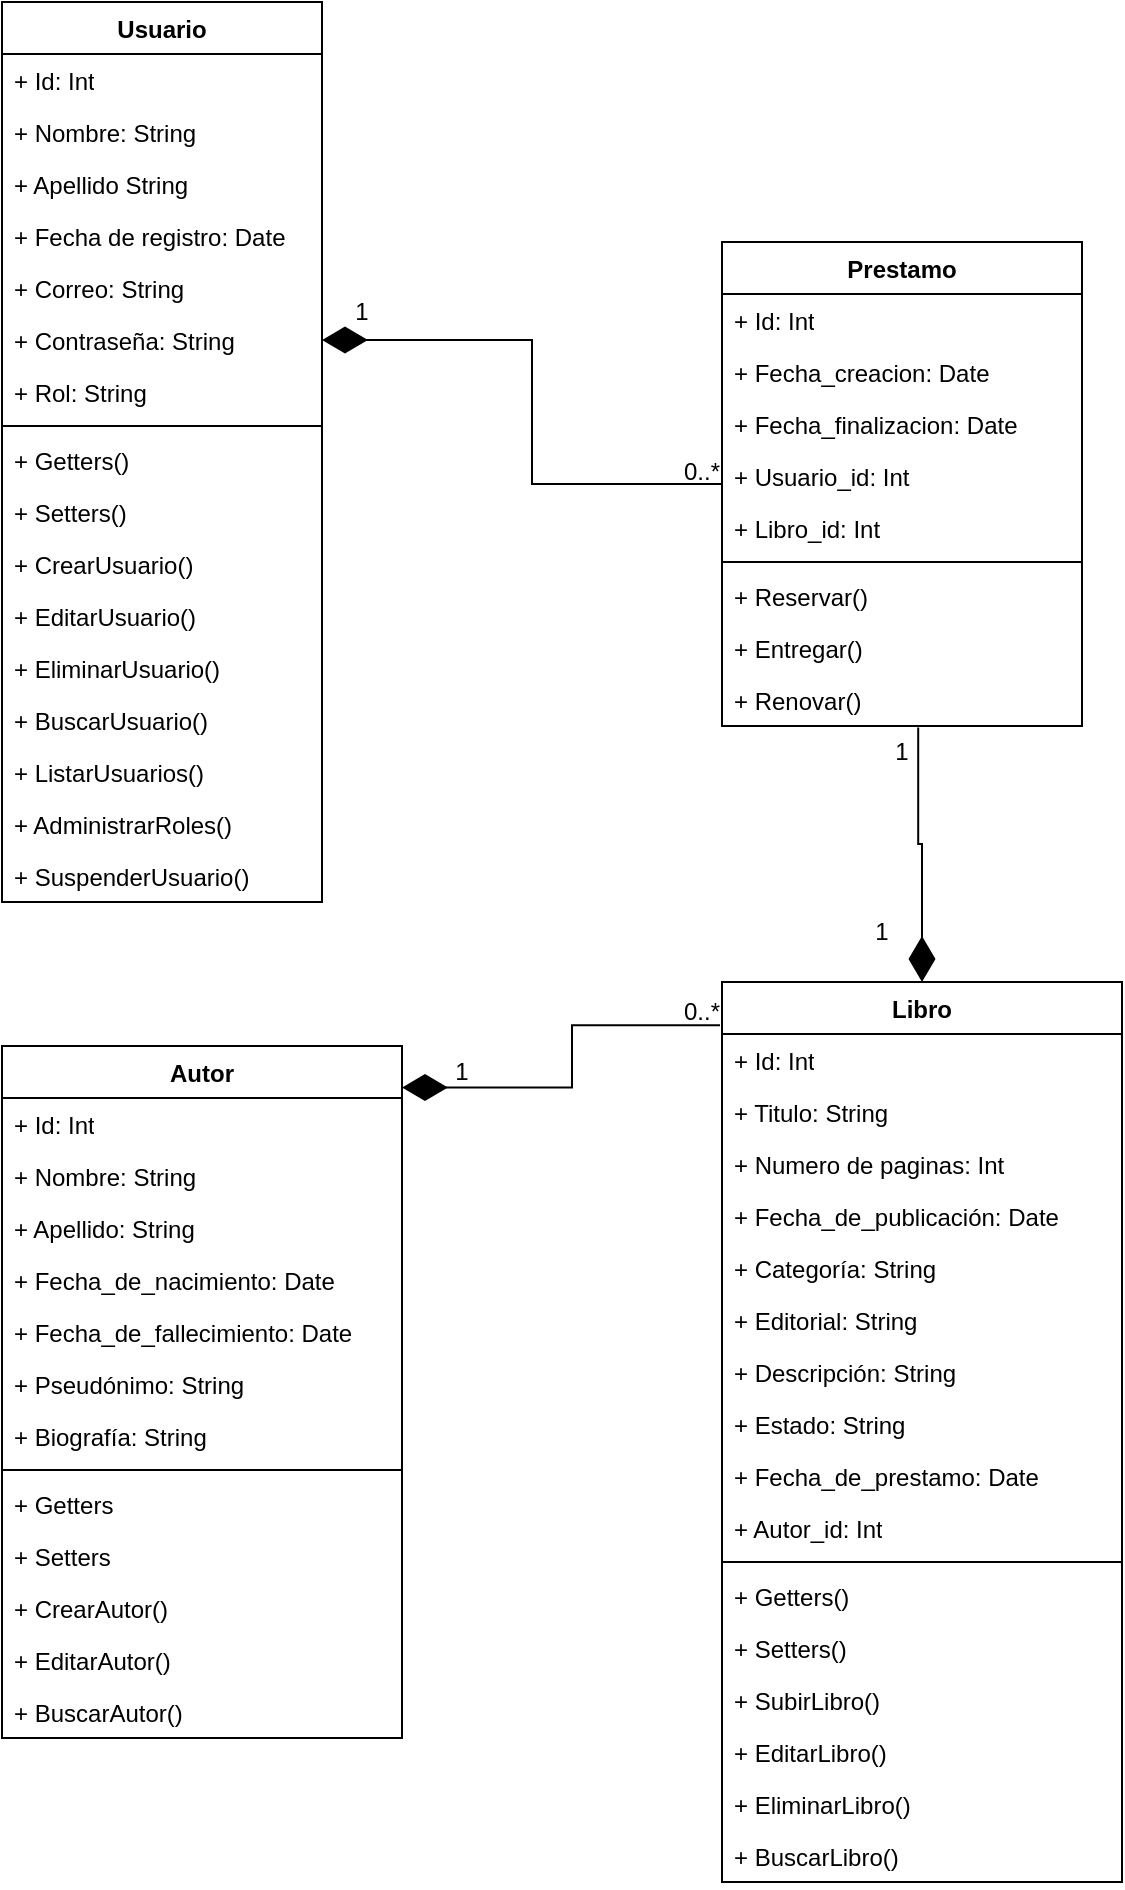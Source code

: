 <mxfile version="24.2.8" type="device">
  <diagram id="C5RBs43oDa-KdzZeNtuy" name="Page-1">
    <mxGraphModel dx="1100" dy="635" grid="1" gridSize="10" guides="1" tooltips="1" connect="1" arrows="1" fold="1" page="1" pageScale="1" pageWidth="827" pageHeight="1169" math="0" shadow="0">
      <root>
        <mxCell id="WIyWlLk6GJQsqaUBKTNV-0" />
        <mxCell id="WIyWlLk6GJQsqaUBKTNV-1" parent="WIyWlLk6GJQsqaUBKTNV-0" />
        <mxCell id="soJJ_sp8PzKhSTQay1jE-0" value="Libro" style="swimlane;fontStyle=1;align=center;verticalAlign=top;childLayout=stackLayout;horizontal=1;startSize=26;horizontalStack=0;resizeParent=1;resizeParentMax=0;resizeLast=0;collapsible=1;marginBottom=0;whiteSpace=wrap;html=1;" parent="WIyWlLk6GJQsqaUBKTNV-1" vertex="1">
          <mxGeometry x="510" y="520" width="200" height="450" as="geometry" />
        </mxCell>
        <mxCell id="soJJ_sp8PzKhSTQay1jE-1" value="+ Id: Int" style="text;strokeColor=none;fillColor=none;align=left;verticalAlign=top;spacingLeft=4;spacingRight=4;overflow=hidden;rotatable=0;points=[[0,0.5],[1,0.5]];portConstraint=eastwest;whiteSpace=wrap;html=1;" parent="soJJ_sp8PzKhSTQay1jE-0" vertex="1">
          <mxGeometry y="26" width="200" height="26" as="geometry" />
        </mxCell>
        <mxCell id="soJJ_sp8PzKhSTQay1jE-8" value="+ Titulo: String" style="text;strokeColor=none;fillColor=none;align=left;verticalAlign=top;spacingLeft=4;spacingRight=4;overflow=hidden;rotatable=0;points=[[0,0.5],[1,0.5]];portConstraint=eastwest;whiteSpace=wrap;html=1;" parent="soJJ_sp8PzKhSTQay1jE-0" vertex="1">
          <mxGeometry y="52" width="200" height="26" as="geometry" />
        </mxCell>
        <mxCell id="soJJ_sp8PzKhSTQay1jE-9" value="+ Numero de paginas: Int" style="text;strokeColor=none;fillColor=none;align=left;verticalAlign=top;spacingLeft=4;spacingRight=4;overflow=hidden;rotatable=0;points=[[0,0.5],[1,0.5]];portConstraint=eastwest;whiteSpace=wrap;html=1;" parent="soJJ_sp8PzKhSTQay1jE-0" vertex="1">
          <mxGeometry y="78" width="200" height="26" as="geometry" />
        </mxCell>
        <mxCell id="soJJ_sp8PzKhSTQay1jE-11" value="+ Fecha_de_publicación: Date" style="text;strokeColor=none;fillColor=none;align=left;verticalAlign=top;spacingLeft=4;spacingRight=4;overflow=hidden;rotatable=0;points=[[0,0.5],[1,0.5]];portConstraint=eastwest;whiteSpace=wrap;html=1;" parent="soJJ_sp8PzKhSTQay1jE-0" vertex="1">
          <mxGeometry y="104" width="200" height="26" as="geometry" />
        </mxCell>
        <mxCell id="soJJ_sp8PzKhSTQay1jE-12" value="+ Categoría: String" style="text;strokeColor=none;fillColor=none;align=left;verticalAlign=top;spacingLeft=4;spacingRight=4;overflow=hidden;rotatable=0;points=[[0,0.5],[1,0.5]];portConstraint=eastwest;whiteSpace=wrap;html=1;" parent="soJJ_sp8PzKhSTQay1jE-0" vertex="1">
          <mxGeometry y="130" width="200" height="26" as="geometry" />
        </mxCell>
        <mxCell id="soJJ_sp8PzKhSTQay1jE-16" value="+ Editorial: String" style="text;strokeColor=none;fillColor=none;align=left;verticalAlign=top;spacingLeft=4;spacingRight=4;overflow=hidden;rotatable=0;points=[[0,0.5],[1,0.5]];portConstraint=eastwest;whiteSpace=wrap;html=1;" parent="soJJ_sp8PzKhSTQay1jE-0" vertex="1">
          <mxGeometry y="156" width="200" height="26" as="geometry" />
        </mxCell>
        <mxCell id="soJJ_sp8PzKhSTQay1jE-26" value="+ Descripción: String" style="text;strokeColor=none;fillColor=none;align=left;verticalAlign=top;spacingLeft=4;spacingRight=4;overflow=hidden;rotatable=0;points=[[0,0.5],[1,0.5]];portConstraint=eastwest;whiteSpace=wrap;html=1;" parent="soJJ_sp8PzKhSTQay1jE-0" vertex="1">
          <mxGeometry y="182" width="200" height="26" as="geometry" />
        </mxCell>
        <mxCell id="ppsFmQUHcT1ujf4E3q2L-0" value="+ Estado: String" style="text;strokeColor=none;fillColor=none;align=left;verticalAlign=top;spacingLeft=4;spacingRight=4;overflow=hidden;rotatable=0;points=[[0,0.5],[1,0.5]];portConstraint=eastwest;whiteSpace=wrap;html=1;" parent="soJJ_sp8PzKhSTQay1jE-0" vertex="1">
          <mxGeometry y="208" width="200" height="26" as="geometry" />
        </mxCell>
        <mxCell id="ppsFmQUHcT1ujf4E3q2L-1" value="+ Fecha_de_prestamo: Date" style="text;strokeColor=none;fillColor=none;align=left;verticalAlign=top;spacingLeft=4;spacingRight=4;overflow=hidden;rotatable=0;points=[[0,0.5],[1,0.5]];portConstraint=eastwest;whiteSpace=wrap;html=1;" parent="soJJ_sp8PzKhSTQay1jE-0" vertex="1">
          <mxGeometry y="234" width="200" height="26" as="geometry" />
        </mxCell>
        <mxCell id="soJJ_sp8PzKhSTQay1jE-27" value="+ Autor_id: Int" style="text;strokeColor=none;fillColor=none;align=left;verticalAlign=top;spacingLeft=4;spacingRight=4;overflow=hidden;rotatable=0;points=[[0,0.5],[1,0.5]];portConstraint=eastwest;whiteSpace=wrap;html=1;" parent="soJJ_sp8PzKhSTQay1jE-0" vertex="1">
          <mxGeometry y="260" width="200" height="26" as="geometry" />
        </mxCell>
        <mxCell id="soJJ_sp8PzKhSTQay1jE-2" value="" style="line;strokeWidth=1;fillColor=none;align=left;verticalAlign=middle;spacingTop=-1;spacingLeft=3;spacingRight=3;rotatable=0;labelPosition=right;points=[];portConstraint=eastwest;strokeColor=inherit;" parent="soJJ_sp8PzKhSTQay1jE-0" vertex="1">
          <mxGeometry y="286" width="200" height="8" as="geometry" />
        </mxCell>
        <mxCell id="soJJ_sp8PzKhSTQay1jE-3" value="+ Getters()" style="text;strokeColor=none;fillColor=none;align=left;verticalAlign=top;spacingLeft=4;spacingRight=4;overflow=hidden;rotatable=0;points=[[0,0.5],[1,0.5]];portConstraint=eastwest;whiteSpace=wrap;html=1;" parent="soJJ_sp8PzKhSTQay1jE-0" vertex="1">
          <mxGeometry y="294" width="200" height="26" as="geometry" />
        </mxCell>
        <mxCell id="soJJ_sp8PzKhSTQay1jE-34" value="+ Setters()" style="text;strokeColor=none;fillColor=none;align=left;verticalAlign=top;spacingLeft=4;spacingRight=4;overflow=hidden;rotatable=0;points=[[0,0.5],[1,0.5]];portConstraint=eastwest;whiteSpace=wrap;html=1;" parent="soJJ_sp8PzKhSTQay1jE-0" vertex="1">
          <mxGeometry y="320" width="200" height="26" as="geometry" />
        </mxCell>
        <mxCell id="UDMk0cojr8aPKFHDhhnW-9" value="+ SubirLibro()" style="text;strokeColor=none;fillColor=none;align=left;verticalAlign=top;spacingLeft=4;spacingRight=4;overflow=hidden;rotatable=0;points=[[0,0.5],[1,0.5]];portConstraint=eastwest;whiteSpace=wrap;html=1;" vertex="1" parent="soJJ_sp8PzKhSTQay1jE-0">
          <mxGeometry y="346" width="200" height="26" as="geometry" />
        </mxCell>
        <mxCell id="UDMk0cojr8aPKFHDhhnW-10" value="+ EditarLibro()" style="text;strokeColor=none;fillColor=none;align=left;verticalAlign=top;spacingLeft=4;spacingRight=4;overflow=hidden;rotatable=0;points=[[0,0.5],[1,0.5]];portConstraint=eastwest;whiteSpace=wrap;html=1;" vertex="1" parent="soJJ_sp8PzKhSTQay1jE-0">
          <mxGeometry y="372" width="200" height="26" as="geometry" />
        </mxCell>
        <mxCell id="UDMk0cojr8aPKFHDhhnW-11" value="+ EliminarLibro()" style="text;strokeColor=none;fillColor=none;align=left;verticalAlign=top;spacingLeft=4;spacingRight=4;overflow=hidden;rotatable=0;points=[[0,0.5],[1,0.5]];portConstraint=eastwest;whiteSpace=wrap;html=1;" vertex="1" parent="soJJ_sp8PzKhSTQay1jE-0">
          <mxGeometry y="398" width="200" height="26" as="geometry" />
        </mxCell>
        <mxCell id="UDMk0cojr8aPKFHDhhnW-12" value="+ BuscarLibro()" style="text;strokeColor=none;fillColor=none;align=left;verticalAlign=top;spacingLeft=4;spacingRight=4;overflow=hidden;rotatable=0;points=[[0,0.5],[1,0.5]];portConstraint=eastwest;whiteSpace=wrap;html=1;" vertex="1" parent="soJJ_sp8PzKhSTQay1jE-0">
          <mxGeometry y="424" width="200" height="26" as="geometry" />
        </mxCell>
        <mxCell id="soJJ_sp8PzKhSTQay1jE-4" value="Autor&lt;div&gt;&lt;br&gt;&lt;/div&gt;" style="swimlane;fontStyle=1;align=center;verticalAlign=top;childLayout=stackLayout;horizontal=1;startSize=26;horizontalStack=0;resizeParent=1;resizeParentMax=0;resizeLast=0;collapsible=1;marginBottom=0;whiteSpace=wrap;html=1;" parent="WIyWlLk6GJQsqaUBKTNV-1" vertex="1">
          <mxGeometry x="150" y="552" width="200" height="346" as="geometry" />
        </mxCell>
        <mxCell id="soJJ_sp8PzKhSTQay1jE-5" value="+ Id: Int" style="text;strokeColor=none;fillColor=none;align=left;verticalAlign=top;spacingLeft=4;spacingRight=4;overflow=hidden;rotatable=0;points=[[0,0.5],[1,0.5]];portConstraint=eastwest;whiteSpace=wrap;html=1;" parent="soJJ_sp8PzKhSTQay1jE-4" vertex="1">
          <mxGeometry y="26" width="200" height="26" as="geometry" />
        </mxCell>
        <mxCell id="soJJ_sp8PzKhSTQay1jE-14" value="+ Nombre: String&lt;div&gt;&lt;br&gt;&lt;/div&gt;" style="text;strokeColor=none;fillColor=none;align=left;verticalAlign=top;spacingLeft=4;spacingRight=4;overflow=hidden;rotatable=0;points=[[0,0.5],[1,0.5]];portConstraint=eastwest;whiteSpace=wrap;html=1;" parent="soJJ_sp8PzKhSTQay1jE-4" vertex="1">
          <mxGeometry y="52" width="200" height="26" as="geometry" />
        </mxCell>
        <mxCell id="soJJ_sp8PzKhSTQay1jE-13" value="+ Apellido: String" style="text;strokeColor=none;fillColor=none;align=left;verticalAlign=top;spacingLeft=4;spacingRight=4;overflow=hidden;rotatable=0;points=[[0,0.5],[1,0.5]];portConstraint=eastwest;whiteSpace=wrap;html=1;" parent="soJJ_sp8PzKhSTQay1jE-4" vertex="1">
          <mxGeometry y="78" width="200" height="26" as="geometry" />
        </mxCell>
        <mxCell id="soJJ_sp8PzKhSTQay1jE-29" value="+ Fecha_de_nacimiento: Date" style="text;strokeColor=none;fillColor=none;align=left;verticalAlign=top;spacingLeft=4;spacingRight=4;overflow=hidden;rotatable=0;points=[[0,0.5],[1,0.5]];portConstraint=eastwest;whiteSpace=wrap;html=1;" parent="soJJ_sp8PzKhSTQay1jE-4" vertex="1">
          <mxGeometry y="104" width="200" height="26" as="geometry" />
        </mxCell>
        <mxCell id="soJJ_sp8PzKhSTQay1jE-30" value="+ Fecha_de_fallecimiento: Date" style="text;strokeColor=none;fillColor=none;align=left;verticalAlign=top;spacingLeft=4;spacingRight=4;overflow=hidden;rotatable=0;points=[[0,0.5],[1,0.5]];portConstraint=eastwest;whiteSpace=wrap;html=1;" parent="soJJ_sp8PzKhSTQay1jE-4" vertex="1">
          <mxGeometry y="130" width="200" height="26" as="geometry" />
        </mxCell>
        <mxCell id="soJJ_sp8PzKhSTQay1jE-15" value="+ Pseudónimo: String" style="text;strokeColor=none;fillColor=none;align=left;verticalAlign=top;spacingLeft=4;spacingRight=4;overflow=hidden;rotatable=0;points=[[0,0.5],[1,0.5]];portConstraint=eastwest;whiteSpace=wrap;html=1;" parent="soJJ_sp8PzKhSTQay1jE-4" vertex="1">
          <mxGeometry y="156" width="200" height="26" as="geometry" />
        </mxCell>
        <mxCell id="soJJ_sp8PzKhSTQay1jE-28" value="+ Biografía: String" style="text;strokeColor=none;fillColor=none;align=left;verticalAlign=top;spacingLeft=4;spacingRight=4;overflow=hidden;rotatable=0;points=[[0,0.5],[1,0.5]];portConstraint=eastwest;whiteSpace=wrap;html=1;" parent="soJJ_sp8PzKhSTQay1jE-4" vertex="1">
          <mxGeometry y="182" width="200" height="26" as="geometry" />
        </mxCell>
        <mxCell id="soJJ_sp8PzKhSTQay1jE-6" value="" style="line;strokeWidth=1;fillColor=none;align=left;verticalAlign=middle;spacingTop=-1;spacingLeft=3;spacingRight=3;rotatable=0;labelPosition=right;points=[];portConstraint=eastwest;strokeColor=inherit;" parent="soJJ_sp8PzKhSTQay1jE-4" vertex="1">
          <mxGeometry y="208" width="200" height="8" as="geometry" />
        </mxCell>
        <mxCell id="soJJ_sp8PzKhSTQay1jE-7" value="+ Getters" style="text;strokeColor=none;fillColor=none;align=left;verticalAlign=top;spacingLeft=4;spacingRight=4;overflow=hidden;rotatable=0;points=[[0,0.5],[1,0.5]];portConstraint=eastwest;whiteSpace=wrap;html=1;" parent="soJJ_sp8PzKhSTQay1jE-4" vertex="1">
          <mxGeometry y="216" width="200" height="26" as="geometry" />
        </mxCell>
        <mxCell id="soJJ_sp8PzKhSTQay1jE-31" value="+ Setters" style="text;strokeColor=none;fillColor=none;align=left;verticalAlign=top;spacingLeft=4;spacingRight=4;overflow=hidden;rotatable=0;points=[[0,0.5],[1,0.5]];portConstraint=eastwest;whiteSpace=wrap;html=1;" parent="soJJ_sp8PzKhSTQay1jE-4" vertex="1">
          <mxGeometry y="242" width="200" height="26" as="geometry" />
        </mxCell>
        <mxCell id="UDMk0cojr8aPKFHDhhnW-0" value="+ CrearAutor()" style="text;strokeColor=none;fillColor=none;align=left;verticalAlign=top;spacingLeft=4;spacingRight=4;overflow=hidden;rotatable=0;points=[[0,0.5],[1,0.5]];portConstraint=eastwest;whiteSpace=wrap;html=1;" vertex="1" parent="soJJ_sp8PzKhSTQay1jE-4">
          <mxGeometry y="268" width="200" height="26" as="geometry" />
        </mxCell>
        <mxCell id="UDMk0cojr8aPKFHDhhnW-1" value="+ EditarAutor()" style="text;strokeColor=none;fillColor=none;align=left;verticalAlign=top;spacingLeft=4;spacingRight=4;overflow=hidden;rotatable=0;points=[[0,0.5],[1,0.5]];portConstraint=eastwest;whiteSpace=wrap;html=1;" vertex="1" parent="soJJ_sp8PzKhSTQay1jE-4">
          <mxGeometry y="294" width="200" height="26" as="geometry" />
        </mxCell>
        <mxCell id="UDMk0cojr8aPKFHDhhnW-3" value="+ BuscarAutor()" style="text;strokeColor=none;fillColor=none;align=left;verticalAlign=top;spacingLeft=4;spacingRight=4;overflow=hidden;rotatable=0;points=[[0,0.5],[1,0.5]];portConstraint=eastwest;whiteSpace=wrap;html=1;" vertex="1" parent="soJJ_sp8PzKhSTQay1jE-4">
          <mxGeometry y="320" width="200" height="26" as="geometry" />
        </mxCell>
        <mxCell id="soJJ_sp8PzKhSTQay1jE-10" style="edgeStyle=orthogonalEdgeStyle;rounded=0;orthogonalLoop=1;jettySize=auto;html=1;entryX=1;entryY=0.06;entryDx=0;entryDy=0;endArrow=diamondThin;endFill=1;startSize=6;endSize=20;entryPerimeter=0;exitX=-0.005;exitY=0.048;exitDx=0;exitDy=0;exitPerimeter=0;labelPosition=center;verticalLabelPosition=top;align=center;verticalAlign=bottom;" parent="WIyWlLk6GJQsqaUBKTNV-1" source="soJJ_sp8PzKhSTQay1jE-0" target="soJJ_sp8PzKhSTQay1jE-4" edge="1">
          <mxGeometry relative="1" as="geometry">
            <mxPoint x="370" y="121" as="targetPoint" />
            <mxPoint x="570" y="564" as="sourcePoint" />
          </mxGeometry>
        </mxCell>
        <mxCell id="UDMk0cojr8aPKFHDhhnW-19" style="edgeStyle=orthogonalEdgeStyle;rounded=0;orthogonalLoop=1;jettySize=auto;html=1;entryX=1;entryY=0.5;entryDx=0;entryDy=0;endArrow=diamondThin;endFill=1;endSize=20;" edge="1" parent="WIyWlLk6GJQsqaUBKTNV-1" source="soJJ_sp8PzKhSTQay1jE-37" target="soJJ_sp8PzKhSTQay1jE-66">
          <mxGeometry relative="1" as="geometry" />
        </mxCell>
        <mxCell id="soJJ_sp8PzKhSTQay1jE-37" value="Prestamo" style="swimlane;fontStyle=1;align=center;verticalAlign=top;childLayout=stackLayout;horizontal=1;startSize=26;horizontalStack=0;resizeParent=1;resizeParentMax=0;resizeLast=0;collapsible=1;marginBottom=0;whiteSpace=wrap;html=1;" parent="WIyWlLk6GJQsqaUBKTNV-1" vertex="1">
          <mxGeometry x="510" y="150" width="180" height="242" as="geometry" />
        </mxCell>
        <mxCell id="soJJ_sp8PzKhSTQay1jE-56" value="&lt;div&gt;+ Id: Int&lt;/div&gt;" style="text;strokeColor=none;fillColor=none;align=left;verticalAlign=top;spacingLeft=4;spacingRight=4;overflow=hidden;rotatable=0;points=[[0,0.5],[1,0.5]];portConstraint=eastwest;whiteSpace=wrap;html=1;" parent="soJJ_sp8PzKhSTQay1jE-37" vertex="1">
          <mxGeometry y="26" width="180" height="26" as="geometry" />
        </mxCell>
        <mxCell id="UDMk0cojr8aPKFHDhhnW-15" value="+ Fecha_creacion: Date" style="text;strokeColor=none;fillColor=none;align=left;verticalAlign=top;spacingLeft=4;spacingRight=4;overflow=hidden;rotatable=0;points=[[0,0.5],[1,0.5]];portConstraint=eastwest;whiteSpace=wrap;html=1;" vertex="1" parent="soJJ_sp8PzKhSTQay1jE-37">
          <mxGeometry y="52" width="180" height="26" as="geometry" />
        </mxCell>
        <mxCell id="UDMk0cojr8aPKFHDhhnW-16" value="+ Fecha_finalizacion: Date" style="text;strokeColor=none;fillColor=none;align=left;verticalAlign=top;spacingLeft=4;spacingRight=4;overflow=hidden;rotatable=0;points=[[0,0.5],[1,0.5]];portConstraint=eastwest;whiteSpace=wrap;html=1;" vertex="1" parent="soJJ_sp8PzKhSTQay1jE-37">
          <mxGeometry y="78" width="180" height="26" as="geometry" />
        </mxCell>
        <mxCell id="UDMk0cojr8aPKFHDhhnW-17" value="+ Usuario_id: Int" style="text;strokeColor=none;fillColor=none;align=left;verticalAlign=top;spacingLeft=4;spacingRight=4;overflow=hidden;rotatable=0;points=[[0,0.5],[1,0.5]];portConstraint=eastwest;whiteSpace=wrap;html=1;" vertex="1" parent="soJJ_sp8PzKhSTQay1jE-37">
          <mxGeometry y="104" width="180" height="26" as="geometry" />
        </mxCell>
        <mxCell id="UDMk0cojr8aPKFHDhhnW-18" value="+ Libro_id: Int" style="text;strokeColor=none;fillColor=none;align=left;verticalAlign=top;spacingLeft=4;spacingRight=4;overflow=hidden;rotatable=0;points=[[0,0.5],[1,0.5]];portConstraint=eastwest;whiteSpace=wrap;html=1;" vertex="1" parent="soJJ_sp8PzKhSTQay1jE-37">
          <mxGeometry y="130" width="180" height="26" as="geometry" />
        </mxCell>
        <mxCell id="soJJ_sp8PzKhSTQay1jE-39" value="" style="line;strokeWidth=1;fillColor=none;align=left;verticalAlign=middle;spacingTop=-1;spacingLeft=3;spacingRight=3;rotatable=0;labelPosition=right;points=[];portConstraint=eastwest;strokeColor=inherit;" parent="soJJ_sp8PzKhSTQay1jE-37" vertex="1">
          <mxGeometry y="156" width="180" height="8" as="geometry" />
        </mxCell>
        <mxCell id="soJJ_sp8PzKhSTQay1jE-40" value="+ Reservar()" style="text;strokeColor=none;fillColor=none;align=left;verticalAlign=top;spacingLeft=4;spacingRight=4;overflow=hidden;rotatable=0;points=[[0,0.5],[1,0.5]];portConstraint=eastwest;whiteSpace=wrap;html=1;" parent="soJJ_sp8PzKhSTQay1jE-37" vertex="1">
          <mxGeometry y="164" width="180" height="26" as="geometry" />
        </mxCell>
        <mxCell id="soJJ_sp8PzKhSTQay1jE-75" value="+ Entregar()" style="text;strokeColor=none;fillColor=none;align=left;verticalAlign=top;spacingLeft=4;spacingRight=4;overflow=hidden;rotatable=0;points=[[0,0.5],[1,0.5]];portConstraint=eastwest;whiteSpace=wrap;html=1;" parent="soJJ_sp8PzKhSTQay1jE-37" vertex="1">
          <mxGeometry y="190" width="180" height="26" as="geometry" />
        </mxCell>
        <mxCell id="soJJ_sp8PzKhSTQay1jE-80" value="+ Renovar()" style="text;strokeColor=none;fillColor=none;align=left;verticalAlign=top;spacingLeft=4;spacingRight=4;overflow=hidden;rotatable=0;points=[[0,0.5],[1,0.5]];portConstraint=eastwest;whiteSpace=wrap;html=1;" parent="soJJ_sp8PzKhSTQay1jE-37" vertex="1">
          <mxGeometry y="216" width="180" height="26" as="geometry" />
        </mxCell>
        <mxCell id="soJJ_sp8PzKhSTQay1jE-58" value="Usuario" style="swimlane;fontStyle=1;align=center;verticalAlign=top;childLayout=stackLayout;horizontal=1;startSize=26;horizontalStack=0;resizeParent=1;resizeParentMax=0;resizeLast=0;collapsible=1;marginBottom=0;whiteSpace=wrap;html=1;" parent="WIyWlLk6GJQsqaUBKTNV-1" vertex="1">
          <mxGeometry x="150" y="30" width="160" height="450" as="geometry" />
        </mxCell>
        <mxCell id="soJJ_sp8PzKhSTQay1jE-59" value="+ Id: Int" style="text;strokeColor=none;fillColor=none;align=left;verticalAlign=top;spacingLeft=4;spacingRight=4;overflow=hidden;rotatable=0;points=[[0,0.5],[1,0.5]];portConstraint=eastwest;whiteSpace=wrap;html=1;" parent="soJJ_sp8PzKhSTQay1jE-58" vertex="1">
          <mxGeometry y="26" width="160" height="26" as="geometry" />
        </mxCell>
        <mxCell id="soJJ_sp8PzKhSTQay1jE-64" value="+ Nombre: String" style="text;strokeColor=none;fillColor=none;align=left;verticalAlign=top;spacingLeft=4;spacingRight=4;overflow=hidden;rotatable=0;points=[[0,0.5],[1,0.5]];portConstraint=eastwest;whiteSpace=wrap;html=1;" parent="soJJ_sp8PzKhSTQay1jE-58" vertex="1">
          <mxGeometry y="52" width="160" height="26" as="geometry" />
        </mxCell>
        <mxCell id="soJJ_sp8PzKhSTQay1jE-62" value="+ Apellido String" style="text;strokeColor=none;fillColor=none;align=left;verticalAlign=top;spacingLeft=4;spacingRight=4;overflow=hidden;rotatable=0;points=[[0,0.5],[1,0.5]];portConstraint=eastwest;whiteSpace=wrap;html=1;" parent="soJJ_sp8PzKhSTQay1jE-58" vertex="1">
          <mxGeometry y="78" width="160" height="26" as="geometry" />
        </mxCell>
        <mxCell id="soJJ_sp8PzKhSTQay1jE-63" value="+ Fecha de registro: Date" style="text;strokeColor=none;fillColor=none;align=left;verticalAlign=top;spacingLeft=4;spacingRight=4;overflow=hidden;rotatable=0;points=[[0,0.5],[1,0.5]];portConstraint=eastwest;whiteSpace=wrap;html=1;" parent="soJJ_sp8PzKhSTQay1jE-58" vertex="1">
          <mxGeometry y="104" width="160" height="26" as="geometry" />
        </mxCell>
        <mxCell id="soJJ_sp8PzKhSTQay1jE-65" value="+ Correo: String" style="text;strokeColor=none;fillColor=none;align=left;verticalAlign=top;spacingLeft=4;spacingRight=4;overflow=hidden;rotatable=0;points=[[0,0.5],[1,0.5]];portConstraint=eastwest;whiteSpace=wrap;html=1;" parent="soJJ_sp8PzKhSTQay1jE-58" vertex="1">
          <mxGeometry y="130" width="160" height="26" as="geometry" />
        </mxCell>
        <mxCell id="soJJ_sp8PzKhSTQay1jE-66" value="+ Contraseña: String" style="text;strokeColor=none;fillColor=none;align=left;verticalAlign=top;spacingLeft=4;spacingRight=4;overflow=hidden;rotatable=0;points=[[0,0.5],[1,0.5]];portConstraint=eastwest;whiteSpace=wrap;html=1;" parent="soJJ_sp8PzKhSTQay1jE-58" vertex="1">
          <mxGeometry y="156" width="160" height="26" as="geometry" />
        </mxCell>
        <mxCell id="UDMk0cojr8aPKFHDhhnW-4" value="+ Rol: String" style="text;strokeColor=none;fillColor=none;align=left;verticalAlign=top;spacingLeft=4;spacingRight=4;overflow=hidden;rotatable=0;points=[[0,0.5],[1,0.5]];portConstraint=eastwest;whiteSpace=wrap;html=1;" vertex="1" parent="soJJ_sp8PzKhSTQay1jE-58">
          <mxGeometry y="182" width="160" height="26" as="geometry" />
        </mxCell>
        <mxCell id="soJJ_sp8PzKhSTQay1jE-60" value="" style="line;strokeWidth=1;fillColor=none;align=left;verticalAlign=middle;spacingTop=-1;spacingLeft=3;spacingRight=3;rotatable=0;labelPosition=right;points=[];portConstraint=eastwest;strokeColor=inherit;" parent="soJJ_sp8PzKhSTQay1jE-58" vertex="1">
          <mxGeometry y="208" width="160" height="8" as="geometry" />
        </mxCell>
        <mxCell id="soJJ_sp8PzKhSTQay1jE-67" value="+ Getters()" style="text;strokeColor=none;fillColor=none;align=left;verticalAlign=top;spacingLeft=4;spacingRight=4;overflow=hidden;rotatable=0;points=[[0,0.5],[1,0.5]];portConstraint=eastwest;whiteSpace=wrap;html=1;" parent="soJJ_sp8PzKhSTQay1jE-58" vertex="1">
          <mxGeometry y="216" width="160" height="26" as="geometry" />
        </mxCell>
        <mxCell id="soJJ_sp8PzKhSTQay1jE-68" value="+ Setters()" style="text;strokeColor=none;fillColor=none;align=left;verticalAlign=top;spacingLeft=4;spacingRight=4;overflow=hidden;rotatable=0;points=[[0,0.5],[1,0.5]];portConstraint=eastwest;whiteSpace=wrap;html=1;" parent="soJJ_sp8PzKhSTQay1jE-58" vertex="1">
          <mxGeometry y="242" width="160" height="26" as="geometry" />
        </mxCell>
        <mxCell id="soJJ_sp8PzKhSTQay1jE-69" value="+ CrearUsuario()" style="text;strokeColor=none;fillColor=none;align=left;verticalAlign=top;spacingLeft=4;spacingRight=4;overflow=hidden;rotatable=0;points=[[0,0.5],[1,0.5]];portConstraint=eastwest;whiteSpace=wrap;html=1;" parent="soJJ_sp8PzKhSTQay1jE-58" vertex="1">
          <mxGeometry y="268" width="160" height="26" as="geometry" />
        </mxCell>
        <mxCell id="UDMk0cojr8aPKFHDhhnW-5" value="+ EditarUsuario()" style="text;strokeColor=none;fillColor=none;align=left;verticalAlign=top;spacingLeft=4;spacingRight=4;overflow=hidden;rotatable=0;points=[[0,0.5],[1,0.5]];portConstraint=eastwest;whiteSpace=wrap;html=1;" vertex="1" parent="soJJ_sp8PzKhSTQay1jE-58">
          <mxGeometry y="294" width="160" height="26" as="geometry" />
        </mxCell>
        <mxCell id="UDMk0cojr8aPKFHDhhnW-6" value="+ EliminarUsuario()" style="text;strokeColor=none;fillColor=none;align=left;verticalAlign=top;spacingLeft=4;spacingRight=4;overflow=hidden;rotatable=0;points=[[0,0.5],[1,0.5]];portConstraint=eastwest;whiteSpace=wrap;html=1;" vertex="1" parent="soJJ_sp8PzKhSTQay1jE-58">
          <mxGeometry y="320" width="160" height="26" as="geometry" />
        </mxCell>
        <mxCell id="UDMk0cojr8aPKFHDhhnW-7" value="+ BuscarUsuario()" style="text;strokeColor=none;fillColor=none;align=left;verticalAlign=top;spacingLeft=4;spacingRight=4;overflow=hidden;rotatable=0;points=[[0,0.5],[1,0.5]];portConstraint=eastwest;whiteSpace=wrap;html=1;" vertex="1" parent="soJJ_sp8PzKhSTQay1jE-58">
          <mxGeometry y="346" width="160" height="26" as="geometry" />
        </mxCell>
        <mxCell id="UDMk0cojr8aPKFHDhhnW-8" value="+ ListarUsuarios()" style="text;strokeColor=none;fillColor=none;align=left;verticalAlign=top;spacingLeft=4;spacingRight=4;overflow=hidden;rotatable=0;points=[[0,0.5],[1,0.5]];portConstraint=eastwest;whiteSpace=wrap;html=1;" vertex="1" parent="soJJ_sp8PzKhSTQay1jE-58">
          <mxGeometry y="372" width="160" height="26" as="geometry" />
        </mxCell>
        <mxCell id="UDMk0cojr8aPKFHDhhnW-13" value="+ AdministrarRoles()" style="text;strokeColor=none;fillColor=none;align=left;verticalAlign=top;spacingLeft=4;spacingRight=4;overflow=hidden;rotatable=0;points=[[0,0.5],[1,0.5]];portConstraint=eastwest;whiteSpace=wrap;html=1;" vertex="1" parent="soJJ_sp8PzKhSTQay1jE-58">
          <mxGeometry y="398" width="160" height="26" as="geometry" />
        </mxCell>
        <mxCell id="UDMk0cojr8aPKFHDhhnW-14" value="+ SuspenderUsuario()" style="text;strokeColor=none;fillColor=none;align=left;verticalAlign=top;spacingLeft=4;spacingRight=4;overflow=hidden;rotatable=0;points=[[0,0.5],[1,0.5]];portConstraint=eastwest;whiteSpace=wrap;html=1;" vertex="1" parent="soJJ_sp8PzKhSTQay1jE-58">
          <mxGeometry y="424" width="160" height="26" as="geometry" />
        </mxCell>
        <mxCell id="ppsFmQUHcT1ujf4E3q2L-9" value="1" style="text;html=1;align=center;verticalAlign=middle;whiteSpace=wrap;rounded=0;" parent="WIyWlLk6GJQsqaUBKTNV-1" vertex="1">
          <mxGeometry x="370" y="560" width="20" height="10" as="geometry" />
        </mxCell>
        <mxCell id="ppsFmQUHcT1ujf4E3q2L-10" value="0..*" style="text;html=1;align=center;verticalAlign=middle;whiteSpace=wrap;rounded=0;" parent="WIyWlLk6GJQsqaUBKTNV-1" vertex="1">
          <mxGeometry x="490" y="530" width="20" height="10" as="geometry" />
        </mxCell>
        <mxCell id="UDMk0cojr8aPKFHDhhnW-21" style="edgeStyle=orthogonalEdgeStyle;rounded=0;orthogonalLoop=1;jettySize=auto;html=1;entryX=0.545;entryY=1.03;entryDx=0;entryDy=0;entryPerimeter=0;endArrow=none;endFill=0;startArrow=diamondThin;startFill=1;startSize=20;" edge="1" parent="WIyWlLk6GJQsqaUBKTNV-1" source="soJJ_sp8PzKhSTQay1jE-0" target="soJJ_sp8PzKhSTQay1jE-80">
          <mxGeometry relative="1" as="geometry" />
        </mxCell>
        <mxCell id="UDMk0cojr8aPKFHDhhnW-22" value="0..*" style="text;html=1;align=center;verticalAlign=middle;whiteSpace=wrap;rounded=0;" vertex="1" parent="WIyWlLk6GJQsqaUBKTNV-1">
          <mxGeometry x="490" y="260" width="20" height="10" as="geometry" />
        </mxCell>
        <mxCell id="UDMk0cojr8aPKFHDhhnW-24" value="1" style="text;html=1;align=center;verticalAlign=middle;whiteSpace=wrap;rounded=0;" vertex="1" parent="WIyWlLk6GJQsqaUBKTNV-1">
          <mxGeometry x="590" y="400" width="20" height="10" as="geometry" />
        </mxCell>
        <mxCell id="UDMk0cojr8aPKFHDhhnW-26" value="1" style="text;html=1;align=center;verticalAlign=middle;whiteSpace=wrap;rounded=0;" vertex="1" parent="WIyWlLk6GJQsqaUBKTNV-1">
          <mxGeometry x="580" y="490" width="20" height="10" as="geometry" />
        </mxCell>
        <mxCell id="UDMk0cojr8aPKFHDhhnW-27" value="1" style="text;html=1;align=center;verticalAlign=middle;whiteSpace=wrap;rounded=0;" vertex="1" parent="WIyWlLk6GJQsqaUBKTNV-1">
          <mxGeometry x="320" y="180" width="20" height="10" as="geometry" />
        </mxCell>
      </root>
    </mxGraphModel>
  </diagram>
</mxfile>
